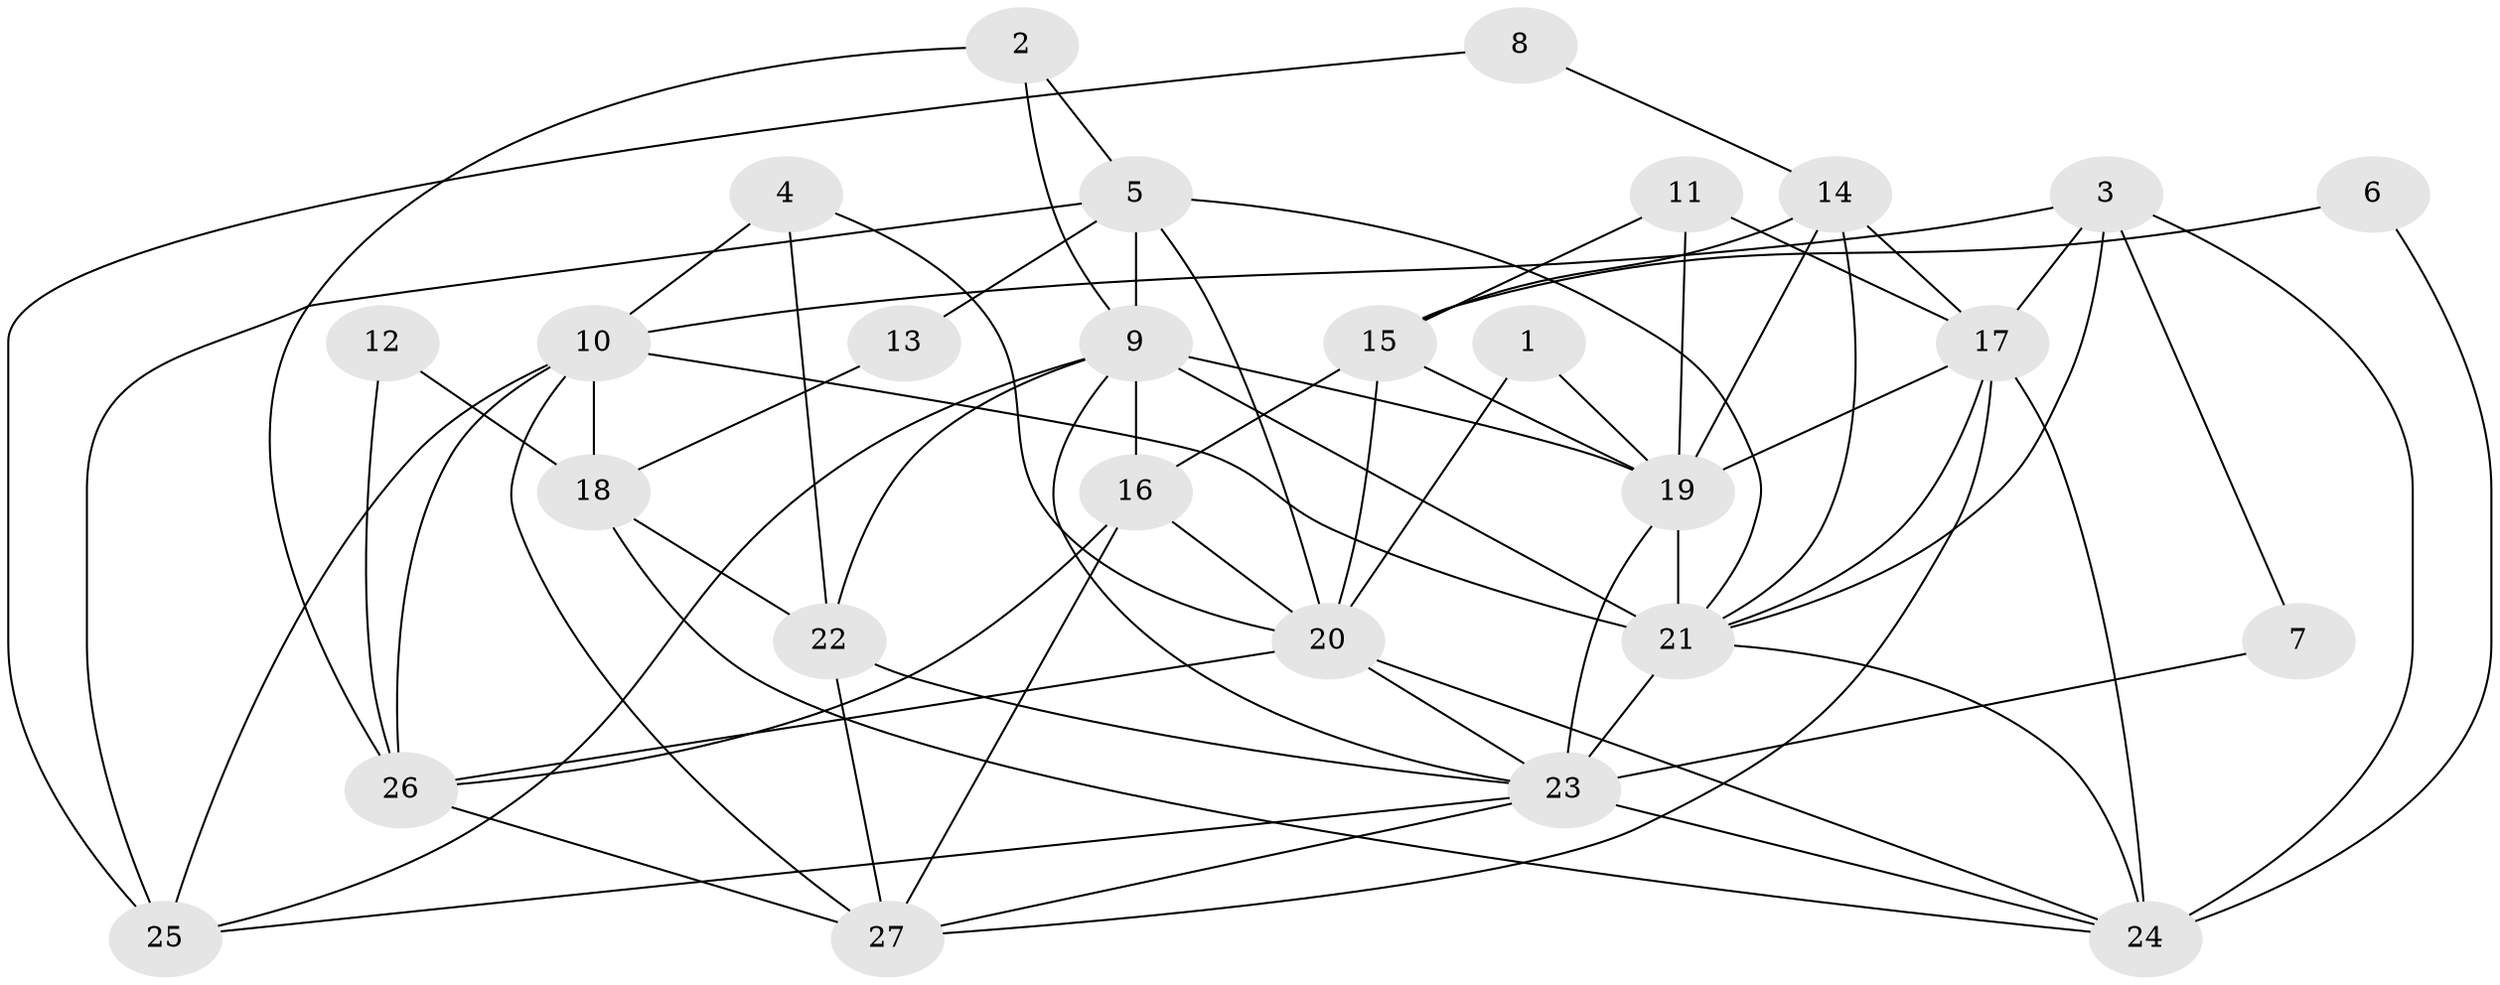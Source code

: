 // original degree distribution, {7: 0.05555555555555555, 6: 0.14814814814814814, 3: 0.2777777777777778, 2: 0.18518518518518517, 5: 0.18518518518518517, 4: 0.14814814814814814}
// Generated by graph-tools (version 1.1) at 2025/50/03/09/25 03:50:02]
// undirected, 27 vertices, 69 edges
graph export_dot {
graph [start="1"]
  node [color=gray90,style=filled];
  1;
  2;
  3;
  4;
  5;
  6;
  7;
  8;
  9;
  10;
  11;
  12;
  13;
  14;
  15;
  16;
  17;
  18;
  19;
  20;
  21;
  22;
  23;
  24;
  25;
  26;
  27;
  1 -- 19 [weight=1.0];
  1 -- 20 [weight=1.0];
  2 -- 5 [weight=1.0];
  2 -- 9 [weight=1.0];
  2 -- 26 [weight=1.0];
  3 -- 7 [weight=1.0];
  3 -- 10 [weight=1.0];
  3 -- 17 [weight=1.0];
  3 -- 21 [weight=1.0];
  3 -- 24 [weight=1.0];
  4 -- 10 [weight=1.0];
  4 -- 20 [weight=1.0];
  4 -- 22 [weight=1.0];
  5 -- 9 [weight=1.0];
  5 -- 13 [weight=1.0];
  5 -- 20 [weight=1.0];
  5 -- 21 [weight=1.0];
  5 -- 25 [weight=1.0];
  6 -- 15 [weight=1.0];
  6 -- 24 [weight=1.0];
  7 -- 23 [weight=2.0];
  8 -- 14 [weight=1.0];
  8 -- 25 [weight=1.0];
  9 -- 16 [weight=1.0];
  9 -- 19 [weight=2.0];
  9 -- 21 [weight=1.0];
  9 -- 22 [weight=1.0];
  9 -- 23 [weight=1.0];
  9 -- 25 [weight=1.0];
  10 -- 18 [weight=2.0];
  10 -- 21 [weight=2.0];
  10 -- 25 [weight=1.0];
  10 -- 26 [weight=1.0];
  10 -- 27 [weight=1.0];
  11 -- 15 [weight=1.0];
  11 -- 17 [weight=1.0];
  11 -- 19 [weight=1.0];
  12 -- 18 [weight=1.0];
  12 -- 26 [weight=1.0];
  13 -- 18 [weight=1.0];
  14 -- 15 [weight=1.0];
  14 -- 17 [weight=1.0];
  14 -- 19 [weight=1.0];
  14 -- 21 [weight=1.0];
  15 -- 16 [weight=1.0];
  15 -- 19 [weight=1.0];
  15 -- 20 [weight=1.0];
  16 -- 20 [weight=2.0];
  16 -- 26 [weight=1.0];
  16 -- 27 [weight=1.0];
  17 -- 19 [weight=1.0];
  17 -- 21 [weight=1.0];
  17 -- 24 [weight=2.0];
  17 -- 27 [weight=1.0];
  18 -- 22 [weight=1.0];
  18 -- 24 [weight=1.0];
  19 -- 21 [weight=2.0];
  19 -- 23 [weight=1.0];
  20 -- 23 [weight=1.0];
  20 -- 24 [weight=1.0];
  20 -- 26 [weight=1.0];
  21 -- 23 [weight=2.0];
  21 -- 24 [weight=1.0];
  22 -- 23 [weight=1.0];
  22 -- 27 [weight=1.0];
  23 -- 24 [weight=1.0];
  23 -- 25 [weight=1.0];
  23 -- 27 [weight=1.0];
  26 -- 27 [weight=1.0];
}
